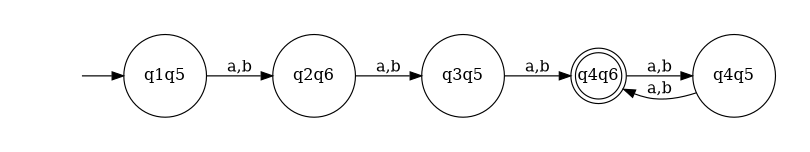 digraph {
	rankdir=LR;
	margin=0.2;
	size=5;
	node [margin=0.1 shape=circle];
	q4q6[margin=0 shape=doublecircle];
	" "[color=white width=0];
	" " -> q1q5;
	q1q5 -> q2q6 [label="a,b"];
	q2q6 -> q3q5 [label="a,b"];
	q3q5 -> q4q6 [label="a,b"];
	q4q6 -> q4q5 [label="a,b"];
	q4q5 -> q4q6 [label="a,b"];
}
